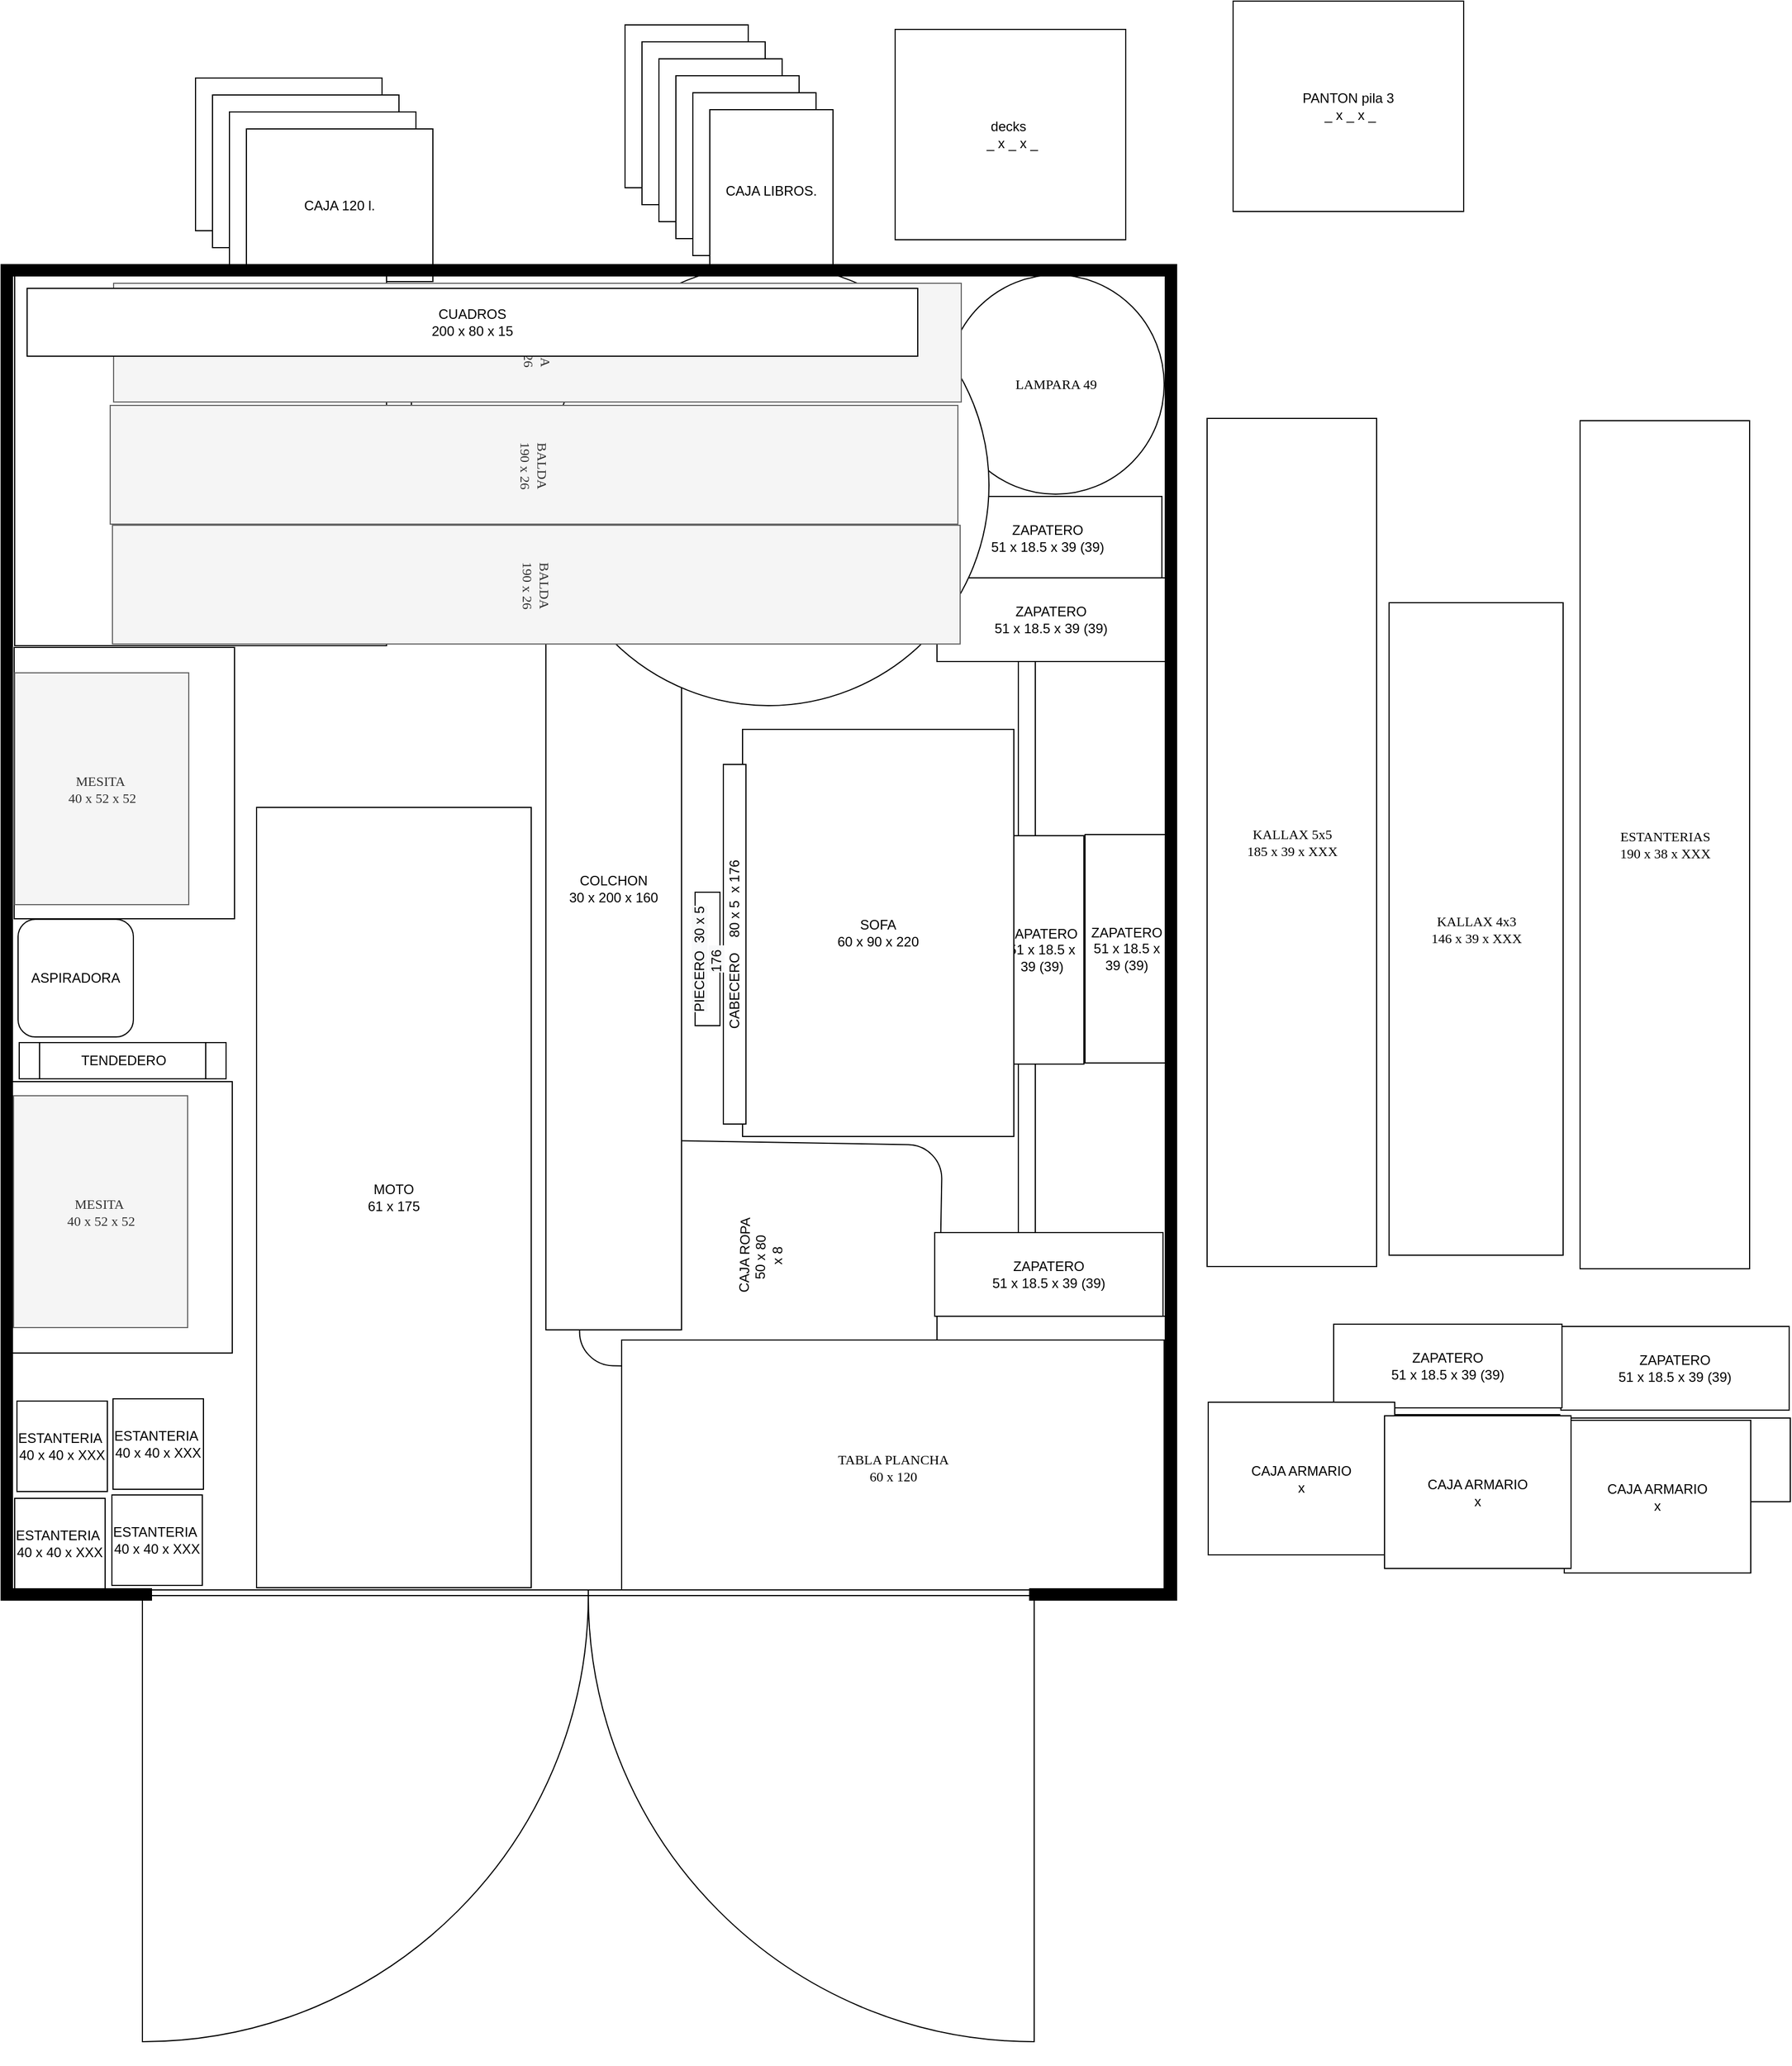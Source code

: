 <mxfile version="14.2.7" type="github">
  <diagram name="Page-1" id="38b20595-45e3-9b7f-d5ca-b57f44c5b66d">
    <mxGraphModel dx="1684" dy="2404" grid="0" gridSize="15" guides="0" tooltips="1" connect="0" arrows="0" fold="1" page="1" pageScale="1" pageWidth="1043" pageHeight="1181" background="none" math="1" shadow="0">
      <root>
        <mxCell id="0" />
        <mxCell id="1" parent="0" />
        <mxCell id="r4qnVybcs4rJ6ydenGPn-2" value="ESTANTERIAS&lt;br&gt;190 x 38 x XXX" style="shape=rect;shadow=0;rounded=0;comic=0;fontFamily=Verdana;fontSize=12;align=center;html=1;text=moto" parent="1" vertex="1">
          <mxGeometry x="1397" y="138" width="150" height="750" as="geometry" />
        </mxCell>
        <mxCell id="r4qnVybcs4rJ6ydenGPn-8" value="LAVADORA&lt;br&gt;65 x 50" style="rounded=0;whiteSpace=wrap;html=1;strokeColor=#000000;fillColor=#ffffff;rotation=-90;" parent="1" vertex="1">
          <mxGeometry x="-13" y="745" width="240" height="195" as="geometry" />
        </mxCell>
        <mxCell id="r4qnVybcs4rJ6ydenGPn-9" value="LAVAVAJILLAS&lt;br&gt;65 x 50" style="rounded=0;whiteSpace=wrap;html=1;strokeColor=#000000;fillColor=#ffffff;rotation=-90;" parent="1" vertex="1">
          <mxGeometry x="-11" y="361" width="240" height="195" as="geometry" />
        </mxCell>
        <mxCell id="r4qnVybcs4rJ6ydenGPn-16" value="TABLEROS&lt;br&gt;" style="rounded=0;whiteSpace=wrap;html=1;strokeColor=#000000;fillColor=#ffffff;" parent="1" vertex="1">
          <mxGeometry x="900" y="261" width="15" height="675" as="geometry" />
        </mxCell>
        <mxCell id="r4qnVybcs4rJ6ydenGPn-27" value="KALLAX 5x5&lt;br&gt;185 x 39 x XXX" style="shape=rect;shadow=0;rounded=0;comic=0;fontFamily=Verdana;fontSize=12;align=center;html=1;text=moto" parent="1" vertex="1">
          <mxGeometry x="1067" y="136" width="150" height="750" as="geometry" />
        </mxCell>
        <mxCell id="r4qnVybcs4rJ6ydenGPn-28" value="KALLAX 4x3&lt;br&gt;146 x 39 x XXX" style="shape=rect;shadow=0;rounded=0;comic=0;fontFamily=Verdana;fontSize=12;align=center;html=1;text=moto" parent="1" vertex="1">
          <mxGeometry x="1228" y="299" width="154" height="577" as="geometry" />
        </mxCell>
        <mxCell id="r4qnVybcs4rJ6ydenGPn-34" value="BASE MESA aprox. 58&lt;br&gt;" style="shape=ellipse;shadow=0;rounded=0;comic=0;fontFamily=Verdana;fontSize=12;align=center;html=1;" parent="1" vertex="1">
          <mxGeometry x="586" y="90" width="230" height="230" as="geometry" />
        </mxCell>
        <mxCell id="r4qnVybcs4rJ6ydenGPn-35" value="CAJA 144 l." style="rounded=0;whiteSpace=wrap;html=1;strokeColor=#000000;fillColor=#ffffff;" parent="1" vertex="1">
          <mxGeometry x="349" y="121" width="165" height="135" as="geometry" />
        </mxCell>
        <mxCell id="r4qnVybcs4rJ6ydenGPn-36" value="CAJA 144 l." style="rounded=0;whiteSpace=wrap;html=1;strokeColor=#000000;fillColor=#ffffff;" parent="1" vertex="1">
          <mxGeometry x="666" y="118" width="165" height="135" as="geometry" />
        </mxCell>
        <mxCell id="r4qnVybcs4rJ6ydenGPn-38" value="CAJA 144 l." style="rounded=0;whiteSpace=wrap;html=1;strokeColor=#000000;fillColor=#ffffff;" parent="1" vertex="1">
          <mxGeometry x="521" y="123" width="165" height="135" as="geometry" />
        </mxCell>
        <mxCell id="r4qnVybcs4rJ6ydenGPn-40" value="CAJA ROPA&lt;br&gt;50 x 80&amp;nbsp;&lt;br&gt;x 8" style="rounded=1;whiteSpace=wrap;html=1;strokeColor=#000000;fillColor=#ffffff;rotation=-89;direction=south;" parent="1" vertex="1">
          <mxGeometry x="572" y="717" width="200" height="318" as="geometry" />
        </mxCell>
        <mxCell id="r4qnVybcs4rJ6ydenGPn-45" value="ZAPATERO&lt;br&gt;51 x 18.5 x 39 (39)" style="rounded=0;whiteSpace=wrap;html=1;strokeColor=#000000;fillColor=#ffffff;" parent="1" vertex="1">
          <mxGeometry x="1380" y="939" width="202" height="74" as="geometry" />
        </mxCell>
        <mxCell id="r4qnVybcs4rJ6ydenGPn-46" value="ZAPATERO&lt;br&gt;51 x 18.5 x 39 (39)" style="rounded=0;whiteSpace=wrap;html=1;strokeColor=#000000;fillColor=#ffffff;" parent="1" vertex="1">
          <mxGeometry x="1179" y="937" width="202" height="74" as="geometry" />
        </mxCell>
        <mxCell id="r4qnVybcs4rJ6ydenGPn-49" value="ZAPATERO&lt;br&gt;51 x 18.5 x 39 (39)" style="rounded=0;whiteSpace=wrap;html=1;strokeColor=#000000;fillColor=#ffffff;" parent="1" vertex="1">
          <mxGeometry x="1177" y="1017" width="202" height="74" as="geometry" />
        </mxCell>
        <mxCell id="r4qnVybcs4rJ6ydenGPn-50" value="ZAPATERO&lt;br&gt;51 x 18.5 x 39 (39)" style="rounded=0;whiteSpace=wrap;html=1;strokeColor=#000000;fillColor=#ffffff;" parent="1" vertex="1">
          <mxGeometry x="1381" y="1020" width="202" height="74" as="geometry" />
        </mxCell>
        <mxCell id="r4qnVybcs4rJ6ydenGPn-60" value="decks&amp;nbsp;&lt;br&gt;&amp;nbsp;_ x _ x _" style="rounded=0;whiteSpace=wrap;html=1;strokeColor=#000000;fillColor=#ffffff;" parent="1" vertex="1">
          <mxGeometry x="791" y="-208" width="204" height="186" as="geometry" />
        </mxCell>
        <mxCell id="r4qnVybcs4rJ6ydenGPn-61" value="CAJA 120 l." style="rounded=0;whiteSpace=wrap;html=1;strokeColor=#000000;fillColor=#ffffff;" parent="1" vertex="1">
          <mxGeometry x="172" y="-165" width="165" height="135" as="geometry" />
        </mxCell>
        <mxCell id="r4qnVybcs4rJ6ydenGPn-62" value="CAJA 120 l." style="rounded=0;whiteSpace=wrap;html=1;strokeColor=#000000;fillColor=#ffffff;" parent="1" vertex="1">
          <mxGeometry x="187" y="-150" width="165" height="135" as="geometry" />
        </mxCell>
        <mxCell id="r4qnVybcs4rJ6ydenGPn-63" value="CAJA 120 l." style="rounded=0;whiteSpace=wrap;html=1;strokeColor=#000000;fillColor=#ffffff;" parent="1" vertex="1">
          <mxGeometry x="187" y="-150" width="165" height="135" as="geometry" />
        </mxCell>
        <mxCell id="r4qnVybcs4rJ6ydenGPn-64" value="CAJA 120 l." style="rounded=0;whiteSpace=wrap;html=1;strokeColor=#000000;fillColor=#ffffff;" parent="1" vertex="1">
          <mxGeometry x="202" y="-135" width="165" height="135" as="geometry" />
        </mxCell>
        <mxCell id="r4qnVybcs4rJ6ydenGPn-65" value="CAJA 120 l." style="rounded=0;whiteSpace=wrap;html=1;strokeColor=#000000;fillColor=#ffffff;" parent="1" vertex="1">
          <mxGeometry x="202" y="-135" width="165" height="135" as="geometry" />
        </mxCell>
        <mxCell id="r4qnVybcs4rJ6ydenGPn-66" value="CAJA 120 l." style="rounded=0;whiteSpace=wrap;html=1;strokeColor=#000000;fillColor=#ffffff;" parent="1" vertex="1">
          <mxGeometry x="217" y="-120" width="165" height="135" as="geometry" />
        </mxCell>
        <mxCell id="r4qnVybcs4rJ6ydenGPn-67" value="CAJA LIBROS." style="rounded=0;whiteSpace=wrap;html=1;strokeColor=#000000;fillColor=#ffffff;" parent="1" vertex="1">
          <mxGeometry x="552" y="-212" width="109" height="144" as="geometry" />
        </mxCell>
        <mxCell id="r4qnVybcs4rJ6ydenGPn-68" value="CAJA LIBROS." style="rounded=0;whiteSpace=wrap;html=1;strokeColor=#000000;fillColor=#ffffff;" parent="1" vertex="1">
          <mxGeometry x="567" y="-197" width="109" height="144" as="geometry" />
        </mxCell>
        <mxCell id="r4qnVybcs4rJ6ydenGPn-69" value="CAJA LIBROS." style="rounded=0;whiteSpace=wrap;html=1;strokeColor=#000000;fillColor=#ffffff;" parent="1" vertex="1">
          <mxGeometry x="582" y="-182" width="109" height="144" as="geometry" />
        </mxCell>
        <mxCell id="r4qnVybcs4rJ6ydenGPn-70" value="CAJA LIBROS." style="rounded=0;whiteSpace=wrap;html=1;strokeColor=#000000;fillColor=#ffffff;" parent="1" vertex="1">
          <mxGeometry x="597" y="-167" width="109" height="144" as="geometry" />
        </mxCell>
        <mxCell id="r4qnVybcs4rJ6ydenGPn-71" value="CAJA LIBROS." style="rounded=0;whiteSpace=wrap;html=1;strokeColor=#000000;fillColor=#ffffff;" parent="1" vertex="1">
          <mxGeometry x="612" y="-152" width="109" height="144" as="geometry" />
        </mxCell>
        <mxCell id="r4qnVybcs4rJ6ydenGPn-72" value="CAJA LIBROS." style="rounded=0;whiteSpace=wrap;html=1;strokeColor=#000000;fillColor=#ffffff;" parent="1" vertex="1">
          <mxGeometry x="627" y="-137" width="109" height="144" as="geometry" />
        </mxCell>
        <mxCell id="5UWoC-fxccsJFHag1fMj-1" value="PANTON pila 3&lt;br&gt;&amp;nbsp;_ x _ x _" style="rounded=0;whiteSpace=wrap;html=1;strokeColor=#000000;fillColor=#ffffff;" vertex="1" parent="1">
          <mxGeometry x="1090" y="-233" width="204" height="186" as="geometry" />
        </mxCell>
        <mxCell id="5UWoC-fxccsJFHag1fMj-2" value="ZAPATERO&lt;br&gt;51 x 18.5 x 39 (39)" style="rounded=0;whiteSpace=wrap;html=1;strokeColor=#000000;fillColor=#ffffff;direction=south;" vertex="1" parent="1">
          <mxGeometry x="959" y="504" width="74" height="202" as="geometry" />
        </mxCell>
        <mxCell id="r4qnVybcs4rJ6ydenGPn-10" value="COLCHON&lt;br&gt;30 x 200 x 160" style="rounded=0;whiteSpace=wrap;html=1;strokeColor=#000000;fillColor=#ffffff;" parent="1" vertex="1">
          <mxGeometry x="482" y="162" width="120" height="780" as="geometry" />
        </mxCell>
        <mxCell id="r4qnVybcs4rJ6ydenGPn-37" value="CAJA 144 l." style="rounded=0;whiteSpace=wrap;html=1;strokeColor=#000000;fillColor=#ffffff;" parent="1" vertex="1">
          <mxGeometry x="198" y="110" width="165" height="135" as="geometry" />
        </mxCell>
        <mxCell id="r4qnVybcs4rJ6ydenGPn-29" value="lampara 31" style="shape=ellipse;shadow=0;rounded=0;comic=0;fontFamily=Verdana;fontSize=12;align=center;html=1;" parent="1" vertex="1">
          <mxGeometry x="882" y="52" width="124" height="122" as="geometry" />
        </mxCell>
        <mxCell id="r4qnVybcs4rJ6ydenGPn-30" value="LAMPARA 49" style="shape=ellipse;shadow=0;rounded=0;comic=0;fontFamily=Verdana;fontSize=12;align=center;html=1;" parent="1" vertex="1">
          <mxGeometry x="837" y="9" width="192" height="194" as="geometry" />
        </mxCell>
        <mxCell id="r4qnVybcs4rJ6ydenGPn-48" value="ZAPATERO&lt;br&gt;51 x 18.5 x 39 (39)" style="rounded=0;whiteSpace=wrap;html=1;strokeColor=#000000;fillColor=#ffffff;direction=west;" parent="1" vertex="1">
          <mxGeometry x="825" y="205" width="202" height="74" as="geometry" />
        </mxCell>
        <mxCell id="r4qnVybcs4rJ6ydenGPn-47" value="ZAPATERO&lt;br&gt;51 x 18.5 x 39 (39)" style="rounded=0;whiteSpace=wrap;html=1;strokeColor=#000000;fillColor=#ffffff;direction=west;" parent="1" vertex="1">
          <mxGeometry x="828" y="277" width="202" height="74" as="geometry" />
        </mxCell>
        <mxCell id="5UWoC-fxccsJFHag1fMj-3" value="ZAPATERO&lt;br&gt;51 x 18.5 x 39 (39)" style="rounded=0;whiteSpace=wrap;html=1;strokeColor=#000000;fillColor=#ffffff;direction=south;" vertex="1" parent="1">
          <mxGeometry x="884" y="505" width="74" height="202" as="geometry" />
        </mxCell>
        <mxCell id="5UWoC-fxccsJFHag1fMj-4" value="ZAPATERO&lt;br&gt;51 x 18.5 x 39 (39)" style="rounded=0;whiteSpace=wrap;html=1;strokeColor=#000000;fillColor=#ffffff;direction=west;" vertex="1" parent="1">
          <mxGeometry x="826" y="856" width="202" height="74" as="geometry" />
        </mxCell>
        <mxCell id="5UWoC-fxccsJFHag1fMj-5" value="ZAPATERO&lt;br&gt;51 x 18.5 x 39 (39)" style="rounded=0;whiteSpace=wrap;html=1;strokeColor=#000000;fillColor=#ffffff;direction=west;" vertex="1" parent="1">
          <mxGeometry x="828" y="930" width="202" height="74" as="geometry" />
        </mxCell>
        <mxCell id="r4qnVybcs4rJ6ydenGPn-11" value="SOFA&lt;br&gt;60 x 90 x 220" style="rounded=0;whiteSpace=wrap;html=1;strokeColor=#000000;fillColor=#ffffff;" parent="1" vertex="1">
          <mxGeometry x="656" y="411" width="240" height="360" as="geometry" />
        </mxCell>
        <mxCell id="r4qnVybcs4rJ6ydenGPn-53" value="&lt;span&gt;CABECERO&amp;nbsp; &amp;nbsp;&amp;nbsp;&lt;/span&gt;&lt;span&gt;80 x 5&amp;nbsp; x 176&lt;/span&gt;" style="rounded=0;whiteSpace=wrap;html=1;strokeColor=#000000;fillColor=#ffffff;rotation=-90;" parent="1" vertex="1">
          <mxGeometry x="490" y="591" width="318" height="20" as="geometry" />
        </mxCell>
        <mxCell id="r4qnVybcs4rJ6ydenGPn-54" value="&lt;span style=&quot;color: rgb(0 , 0 , 0) ; font-family: &amp;#34;helvetica&amp;#34; ; font-size: 12px ; font-style: normal ; font-weight: 400 ; letter-spacing: normal ; text-align: center ; text-indent: 0px ; text-transform: none ; word-spacing: 0px ; background-color: rgb(248 , 249 , 250) ; display: inline ; float: none&quot;&gt;PIECERO&amp;nbsp;&amp;nbsp;&lt;/span&gt;&lt;span style=&quot;color: rgb(0 , 0 , 0) ; font-family: &amp;#34;helvetica&amp;#34; ; font-size: 12px ; font-style: normal ; font-weight: 400 ; letter-spacing: normal ; text-align: center ; text-indent: 0px ; text-transform: none ; word-spacing: 0px ; background-color: rgb(248 , 249 , 250) ; display: inline ; float: none&quot;&gt;30 x 5 176&amp;nbsp;&lt;/span&gt;" style="rounded=0;whiteSpace=wrap;html=1;strokeColor=#000000;fillColor=#ffffff;rotation=-90;" parent="1" vertex="1">
          <mxGeometry x="566" y="603" width="118" height="22" as="geometry" />
        </mxCell>
        <mxCell id="r4qnVybcs4rJ6ydenGPn-12" value="MOTO&lt;br&gt;61 x 175" style="rounded=0;whiteSpace=wrap;html=1;strokeColor=#000000;fillColor=#ffffff;" parent="1" vertex="1">
          <mxGeometry x="226" y="480" width="243" height="690" as="geometry" />
        </mxCell>
        <mxCell id="r4qnVybcs4rJ6ydenGPn-41" value="ASPIRADORA" style="rounded=1;whiteSpace=wrap;html=1;strokeColor=#000000;fillColor=#ffffff;" parent="1" vertex="1">
          <mxGeometry x="15" y="579" width="102" height="104" as="geometry" />
        </mxCell>
        <mxCell id="r4qnVybcs4rJ6ydenGPn-42" value="TENDEDERO" style="shape=process;whiteSpace=wrap;html=1;backgroundOutline=1;strokeColor=#000000;fillColor=#ffffff;" parent="1" vertex="1">
          <mxGeometry x="16" y="688" width="183" height="32" as="geometry" />
        </mxCell>
        <mxCell id="r4qnVybcs4rJ6ydenGPn-58" value="ESTANTERIA&amp;nbsp;&lt;br&gt;40 x 40 x XXX" style="whiteSpace=wrap;html=1;aspect=fixed;strokeColor=#000000;fillColor=#ffffff;" parent="1" vertex="1">
          <mxGeometry x="99" y="1003" width="80" height="80" as="geometry" />
        </mxCell>
        <mxCell id="r4qnVybcs4rJ6ydenGPn-56" value="ESTANTERIA&amp;nbsp;&lt;br&gt;40 x 40 x XXX" style="whiteSpace=wrap;html=1;aspect=fixed;strokeColor=#000000;fillColor=#ffffff;" parent="1" vertex="1">
          <mxGeometry x="14" y="1005" width="80" height="80" as="geometry" />
        </mxCell>
        <mxCell id="r4qnVybcs4rJ6ydenGPn-57" value="ESTANTERIA&amp;nbsp;&lt;br&gt;40 x 40 x XXX" style="whiteSpace=wrap;html=1;aspect=fixed;strokeColor=#000000;fillColor=#ffffff;" parent="1" vertex="1">
          <mxGeometry x="12" y="1091" width="80" height="80" as="geometry" />
        </mxCell>
        <mxCell id="r4qnVybcs4rJ6ydenGPn-59" value="ESTANTERIA&amp;nbsp;&lt;br&gt;40 x 40 x XXX" style="whiteSpace=wrap;html=1;aspect=fixed;strokeColor=#000000;fillColor=#ffffff;" parent="1" vertex="1">
          <mxGeometry x="98" y="1088" width="80" height="80" as="geometry" />
        </mxCell>
        <mxCell id="5UWoC-fxccsJFHag1fMj-7" value="38 - zapateros" parent="0" visible="0" />
        <mxCell id="5UWoC-fxccsJFHag1fMj-8" value="segundo piso" visible="0" parent="0" />
        <mxCell id="r4qnVybcs4rJ6ydenGPn-23" value="BALDA&lt;br&gt;190 x 26" style="shape=rect;shadow=0;rounded=0;comic=0;fontFamily=Verdana;fontSize=12;align=center;html=1;text=moto;fillColor=#f5f5f5;strokeColor=#666666;fontColor=#333333;" parent="5UWoC-fxccsJFHag1fMj-8" vertex="1">
          <mxGeometry x="6" y="199" width="105" height="750" as="geometry" />
        </mxCell>
        <mxCell id="r4qnVybcs4rJ6ydenGPn-44" value="CUBO&amp;nbsp;&lt;br&gt;33 x 30" style="rounded=1;whiteSpace=wrap;html=1;strokeColor=#000000;fillColor=#ffffff;" parent="5UWoC-fxccsJFHag1fMj-8" vertex="1">
          <mxGeometry x="11" y="838" width="120" height="60" as="geometry" />
        </mxCell>
        <mxCell id="r4qnVybcs4rJ6ydenGPn-43" value="CUBO NEGRO&lt;br&gt;43 x 26" style="rounded=1;whiteSpace=wrap;html=1;strokeColor=#000000;fillColor=#ffffff;" parent="5UWoC-fxccsJFHag1fMj-8" vertex="1">
          <mxGeometry x="17" y="915" width="120" height="60" as="geometry" />
        </mxCell>
        <mxCell id="5UWoC-fxccsJFHag1fMj-11" value="BALDA&lt;br&gt;190 x 26" style="shape=rect;shadow=0;rounded=0;comic=0;fontFamily=Verdana;fontSize=12;align=center;html=1;text=moto;fillColor=#f5f5f5;strokeColor=#666666;fontColor=#333333;" vertex="1" parent="5UWoC-fxccsJFHag1fMj-8">
          <mxGeometry x="6" y="199" width="105" height="750" as="geometry" />
        </mxCell>
        <mxCell id="5UWoC-fxccsJFHag1fMj-12" value="CUBO&amp;nbsp;&lt;br&gt;33 x 30" style="rounded=1;whiteSpace=wrap;html=1;strokeColor=#000000;fillColor=#ffffff;" vertex="1" parent="5UWoC-fxccsJFHag1fMj-8">
          <mxGeometry x="11" y="838" width="120" height="60" as="geometry" />
        </mxCell>
        <mxCell id="5UWoC-fxccsJFHag1fMj-13" value="CUBO NEGRO&lt;br&gt;43 x 26" style="rounded=1;whiteSpace=wrap;html=1;strokeColor=#000000;fillColor=#ffffff;" vertex="1" parent="5UWoC-fxccsJFHag1fMj-8">
          <mxGeometry x="17" y="915" width="120" height="60" as="geometry" />
        </mxCell>
        <mxCell id="5UWoC-fxccsJFHag1fMj-9" value="primer piso" parent="0" />
        <mxCell id="48ef80bc37b76060-383" value="MESA&amp;nbsp;&lt;br&gt;100 x 100 x 74.5" style="shape=ellipse;shadow=0;rounded=0;comic=0;fontFamily=Verdana;fontSize=12;align=center;html=1;" parent="5UWoC-fxccsJFHag1fMj-9" vertex="1">
          <mxGeometry x="484" width="390" height="390" as="geometry" />
        </mxCell>
        <mxCell id="r4qnVybcs4rJ6ydenGPn-32" value="MESA PLEGLABLE&lt;br&gt;84 x 84&amp;nbsp; x 74" style="rounded=0;whiteSpace=wrap;html=1;strokeColor=#000000;fillColor=#ffffff;" parent="5UWoC-fxccsJFHag1fMj-9" vertex="1">
          <mxGeometry x="12" y="8" width="329" height="329" as="geometry" />
        </mxCell>
        <mxCell id="r4qnVybcs4rJ6ydenGPn-26" value="MESITA&amp;nbsp;&lt;br&gt;40 x 52 x 52" style="shape=rect;shadow=0;rounded=0;comic=0;fontFamily=Verdana;fontSize=12;align=center;html=1;text=moto;fillColor=#f5f5f5;strokeColor=#666666;fontColor=#333333;direction=south;" parent="5UWoC-fxccsJFHag1fMj-9" vertex="1">
          <mxGeometry x="12" y="361" width="154" height="205" as="geometry" />
        </mxCell>
        <mxCell id="r4qnVybcs4rJ6ydenGPn-25" value="MESITA&amp;nbsp;&lt;br&gt;40 x 52 x 52" style="shape=rect;shadow=0;rounded=0;comic=0;fontFamily=Verdana;fontSize=12;align=center;html=1;text=moto;fillColor=#f5f5f5;strokeColor=#666666;fontColor=#333333;direction=south;" parent="5UWoC-fxccsJFHag1fMj-9" vertex="1">
          <mxGeometry x="11" y="735" width="154" height="205" as="geometry" />
        </mxCell>
        <mxCell id="5UWoC-fxccsJFHag1fMj-6" value="BALDA&lt;br&gt;190 x 26" style="shape=rect;shadow=0;rounded=0;comic=0;fontFamily=Verdana;fontSize=12;align=center;html=1;text=moto;fillColor=#f5f5f5;strokeColor=#666666;fontColor=#333333;rotation=90;" vertex="1" parent="5UWoC-fxccsJFHag1fMj-9">
          <mxGeometry x="421" y="-92" width="105" height="750" as="geometry" />
        </mxCell>
        <mxCell id="r4qnVybcs4rJ6ydenGPn-39" value="BALDA&lt;br&gt;190 x 26" style="shape=rect;shadow=0;rounded=0;comic=0;fontFamily=Verdana;fontSize=12;align=center;html=1;text=moto;fillColor=#f5f5f5;strokeColor=#666666;fontColor=#333333;rotation=90;" parent="5UWoC-fxccsJFHag1fMj-9" vertex="1">
          <mxGeometry x="419" y="-198" width="105" height="750" as="geometry" />
        </mxCell>
        <mxCell id="r4qnVybcs4rJ6ydenGPn-24" value="BALDA&lt;br&gt;190 x 26" style="shape=rect;shadow=0;rounded=0;comic=0;fontFamily=Verdana;fontSize=12;align=center;html=1;text=moto;fillColor=#f5f5f5;strokeColor=#666666;fontColor=#333333;rotation=90;" parent="5UWoC-fxccsJFHag1fMj-9" vertex="1">
          <mxGeometry x="422" y="-306" width="105" height="750" as="geometry" />
        </mxCell>
        <mxCell id="r4qnVybcs4rJ6ydenGPn-55" value="CUADROS&lt;br&gt;200 x 80 x 15" style="rounded=0;whiteSpace=wrap;html=1;strokeColor=#000000;fillColor=#ffffff;" parent="5UWoC-fxccsJFHag1fMj-9" vertex="1">
          <mxGeometry x="23" y="21" width="788" height="60" as="geometry" />
        </mxCell>
        <mxCell id="r4qnVybcs4rJ6ydenGPn-14" value="CAJA ARMARIO&lt;br&gt;x" style="rounded=0;whiteSpace=wrap;html=1;strokeColor=#000000;fillColor=#ffffff;" parent="5UWoC-fxccsJFHag1fMj-9" vertex="1">
          <mxGeometry x="1068" y="1006" width="165" height="135" as="geometry" />
        </mxCell>
        <mxCell id="r4qnVybcs4rJ6ydenGPn-15" value="CAJA ARMARIO&lt;br&gt;x" style="rounded=0;whiteSpace=wrap;html=1;strokeColor=#000000;fillColor=#ffffff;" parent="5UWoC-fxccsJFHag1fMj-9" vertex="1">
          <mxGeometry x="1383" y="1022" width="165" height="135" as="geometry" />
        </mxCell>
        <mxCell id="r4qnVybcs4rJ6ydenGPn-13" value="CAJA ARMARIO&lt;br&gt;x" style="rounded=0;whiteSpace=wrap;html=1;strokeColor=#000000;fillColor=#ffffff;" parent="5UWoC-fxccsJFHag1fMj-9" vertex="1">
          <mxGeometry x="1224" y="1018" width="165" height="135" as="geometry" />
        </mxCell>
        <mxCell id="r4qnVybcs4rJ6ydenGPn-3" value="TABLA PLANCHA&lt;br&gt;60 x 120" style="shape=rect;shadow=0;rounded=0;comic=0;fontFamily=Verdana;fontSize=12;align=center;html=1;text=moto;direction=south;" parent="5UWoC-fxccsJFHag1fMj-9" vertex="1">
          <mxGeometry x="549" y="951" width="480" height="225" as="geometry" />
        </mxCell>
        <mxCell id="5UWoC-fxccsJFHag1fMj-10" value="Paredes" parent="0" />
        <mxCell id="r4qnVybcs4rJ6ydenGPn-22" value="" style="verticalLabelPosition=bottom;html=1;verticalAlign=top;align=center;shape=mxgraph.floorplan.doorDouble;aspect=fixed;strokeColor=#000000;fillColor=#ffffff;" parent="5UWoC-fxccsJFHag1fMj-10" vertex="1">
          <mxGeometry x="125" y="1172" width="789" height="419.16" as="geometry" />
        </mxCell>
        <mxCell id="r4qnVybcs4rJ6ydenGPn-19" value="" style="verticalLabelPosition=bottom;html=1;verticalAlign=top;align=center;shape=mxgraph.floorplan.wallCorner;fillColor=#000000;direction=south;strokeColor=#000000;" parent="5UWoC-fxccsJFHag1fMj-10" vertex="1">
          <mxGeometry x="515" width="525" height="1170" as="geometry" />
        </mxCell>
        <mxCell id="r4qnVybcs4rJ6ydenGPn-17" value="" style="verticalLabelPosition=bottom;html=1;verticalAlign=top;align=center;shape=mxgraph.floorplan.wallCorner;fillColor=#000000;strokeColor=#000000;" parent="5UWoC-fxccsJFHag1fMj-10" vertex="1">
          <mxGeometry width="1028" height="1170" as="geometry" />
        </mxCell>
        <mxCell id="r4qnVybcs4rJ6ydenGPn-20" value="" style="verticalLabelPosition=bottom;html=1;verticalAlign=top;align=center;shape=mxgraph.floorplan.wallCorner;fillColor=#000000;direction=north;strokeColor=#000000;" parent="5UWoC-fxccsJFHag1fMj-10" vertex="1">
          <mxGeometry y="1157" width="133" height="24" as="geometry" />
        </mxCell>
        <mxCell id="r4qnVybcs4rJ6ydenGPn-21" value="" style="verticalLabelPosition=bottom;html=1;verticalAlign=top;align=center;shape=mxgraph.floorplan.wallCorner;fillColor=#000000;direction=west;strokeColor=#000000;" parent="5UWoC-fxccsJFHag1fMj-10" vertex="1">
          <mxGeometry x="910" y="1095" width="130" height="86" as="geometry" />
        </mxCell>
      </root>
    </mxGraphModel>
  </diagram>
</mxfile>
